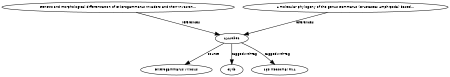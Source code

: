 digraph G {
size="3,3";
node [fontsize=7, fontname="Helvetica"];
edge [fontsize=7, fontname="Helvetica"];
node0 [label="AJ440901", width=0.27433100247,height=0.27433100247];
node1 [label="Genetic and morphological differentiation of Dikerogammarus invaders and their invasion...", width=0.27433100247,height=0.27433100247];
node2 [label="A molecular phylogeny of the genus Gammarus (Crustacea: Amphipoda) based...", width=0.27433100247,height=0.27433100247];
node3 [label="Dikerogammarus villosus", width=0.27433100247,height=0.27433100247];
node4 [label="Cytb", width=0.27433100247,height=0.27433100247];
node5 [label="16S ribosomal RNA", width=0.27433100247,height=0.27433100247];
node1 -> node0 [label="references"];
node2 -> node0 [label="references"];
node0 -> node3 [label="source"];
node0 -> node4 [label="taggedWithTag"];
node0 -> node5 [label="taggedWithTag"];
}

